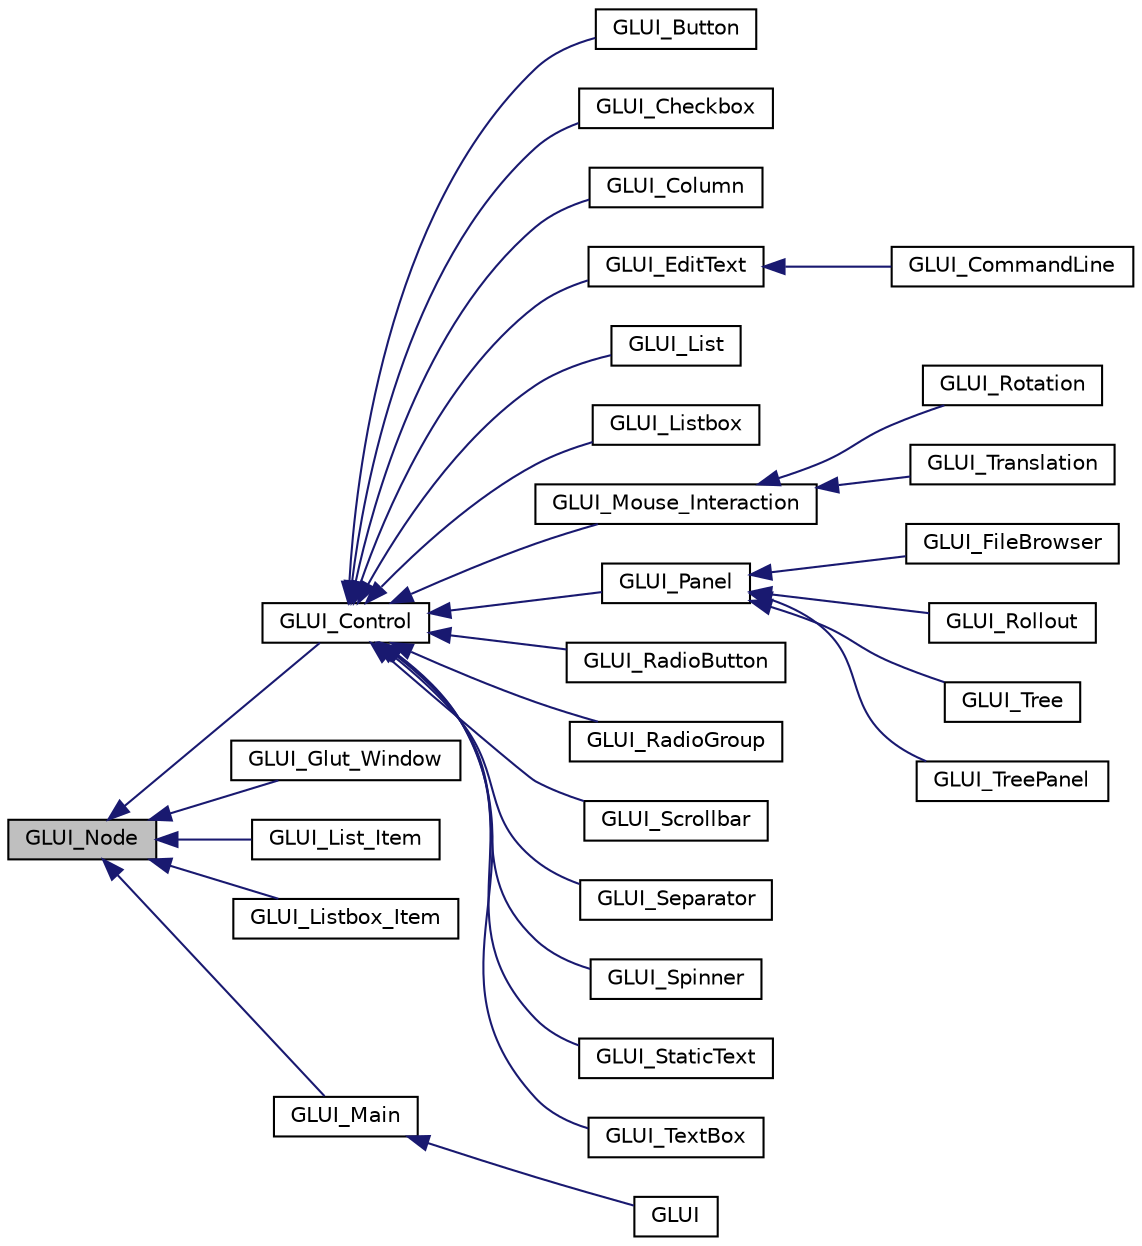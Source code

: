 digraph "GLUI_Node"
{
  edge [fontname="Helvetica",fontsize="10",labelfontname="Helvetica",labelfontsize="10"];
  node [fontname="Helvetica",fontsize="10",shape=record];
  rankdir="LR";
  Node1 [label="GLUI_Node",height=0.2,width=0.4,color="black", fillcolor="grey75", style="filled", fontcolor="black"];
  Node1 -> Node2 [dir="back",color="midnightblue",fontsize="10",style="solid",fontname="Helvetica"];
  Node2 [label="GLUI_Control",height=0.2,width=0.4,color="black", fillcolor="white", style="filled",URL="$class_g_l_u_i___control.html"];
  Node2 -> Node3 [dir="back",color="midnightblue",fontsize="10",style="solid",fontname="Helvetica"];
  Node3 [label="GLUI_Button",height=0.2,width=0.4,color="black", fillcolor="white", style="filled",URL="$class_g_l_u_i___button.html"];
  Node2 -> Node4 [dir="back",color="midnightblue",fontsize="10",style="solid",fontname="Helvetica"];
  Node4 [label="GLUI_Checkbox",height=0.2,width=0.4,color="black", fillcolor="white", style="filled",URL="$class_g_l_u_i___checkbox.html"];
  Node2 -> Node5 [dir="back",color="midnightblue",fontsize="10",style="solid",fontname="Helvetica"];
  Node5 [label="GLUI_Column",height=0.2,width=0.4,color="black", fillcolor="white", style="filled",URL="$class_g_l_u_i___column.html"];
  Node2 -> Node6 [dir="back",color="midnightblue",fontsize="10",style="solid",fontname="Helvetica"];
  Node6 [label="GLUI_EditText",height=0.2,width=0.4,color="black", fillcolor="white", style="filled",URL="$class_g_l_u_i___edit_text.html"];
  Node6 -> Node7 [dir="back",color="midnightblue",fontsize="10",style="solid",fontname="Helvetica"];
  Node7 [label="GLUI_CommandLine",height=0.2,width=0.4,color="black", fillcolor="white", style="filled",URL="$class_g_l_u_i___command_line.html"];
  Node2 -> Node8 [dir="back",color="midnightblue",fontsize="10",style="solid",fontname="Helvetica"];
  Node8 [label="GLUI_List",height=0.2,width=0.4,color="black", fillcolor="white", style="filled",URL="$class_g_l_u_i___list.html"];
  Node2 -> Node9 [dir="back",color="midnightblue",fontsize="10",style="solid",fontname="Helvetica"];
  Node9 [label="GLUI_Listbox",height=0.2,width=0.4,color="black", fillcolor="white", style="filled",URL="$class_g_l_u_i___listbox.html"];
  Node2 -> Node10 [dir="back",color="midnightblue",fontsize="10",style="solid",fontname="Helvetica"];
  Node10 [label="GLUI_Mouse_Interaction",height=0.2,width=0.4,color="black", fillcolor="white", style="filled",URL="$class_g_l_u_i___mouse___interaction.html"];
  Node10 -> Node11 [dir="back",color="midnightblue",fontsize="10",style="solid",fontname="Helvetica"];
  Node11 [label="GLUI_Rotation",height=0.2,width=0.4,color="black", fillcolor="white", style="filled",URL="$class_g_l_u_i___rotation.html"];
  Node10 -> Node12 [dir="back",color="midnightblue",fontsize="10",style="solid",fontname="Helvetica"];
  Node12 [label="GLUI_Translation",height=0.2,width=0.4,color="black", fillcolor="white", style="filled",URL="$class_g_l_u_i___translation.html"];
  Node2 -> Node13 [dir="back",color="midnightblue",fontsize="10",style="solid",fontname="Helvetica"];
  Node13 [label="GLUI_Panel",height=0.2,width=0.4,color="black", fillcolor="white", style="filled",URL="$class_g_l_u_i___panel.html"];
  Node13 -> Node14 [dir="back",color="midnightblue",fontsize="10",style="solid",fontname="Helvetica"];
  Node14 [label="GLUI_FileBrowser",height=0.2,width=0.4,color="black", fillcolor="white", style="filled",URL="$class_g_l_u_i___file_browser.html"];
  Node13 -> Node15 [dir="back",color="midnightblue",fontsize="10",style="solid",fontname="Helvetica"];
  Node15 [label="GLUI_Rollout",height=0.2,width=0.4,color="black", fillcolor="white", style="filled",URL="$class_g_l_u_i___rollout.html"];
  Node13 -> Node16 [dir="back",color="midnightblue",fontsize="10",style="solid",fontname="Helvetica"];
  Node16 [label="GLUI_Tree",height=0.2,width=0.4,color="black", fillcolor="white", style="filled",URL="$class_g_l_u_i___tree.html"];
  Node13 -> Node17 [dir="back",color="midnightblue",fontsize="10",style="solid",fontname="Helvetica"];
  Node17 [label="GLUI_TreePanel",height=0.2,width=0.4,color="black", fillcolor="white", style="filled",URL="$class_g_l_u_i___tree_panel.html"];
  Node2 -> Node18 [dir="back",color="midnightblue",fontsize="10",style="solid",fontname="Helvetica"];
  Node18 [label="GLUI_RadioButton",height=0.2,width=0.4,color="black", fillcolor="white", style="filled",URL="$class_g_l_u_i___radio_button.html"];
  Node2 -> Node19 [dir="back",color="midnightblue",fontsize="10",style="solid",fontname="Helvetica"];
  Node19 [label="GLUI_RadioGroup",height=0.2,width=0.4,color="black", fillcolor="white", style="filled",URL="$class_g_l_u_i___radio_group.html"];
  Node2 -> Node20 [dir="back",color="midnightblue",fontsize="10",style="solid",fontname="Helvetica"];
  Node20 [label="GLUI_Scrollbar",height=0.2,width=0.4,color="black", fillcolor="white", style="filled",URL="$class_g_l_u_i___scrollbar.html"];
  Node2 -> Node21 [dir="back",color="midnightblue",fontsize="10",style="solid",fontname="Helvetica"];
  Node21 [label="GLUI_Separator",height=0.2,width=0.4,color="black", fillcolor="white", style="filled",URL="$class_g_l_u_i___separator.html"];
  Node2 -> Node22 [dir="back",color="midnightblue",fontsize="10",style="solid",fontname="Helvetica"];
  Node22 [label="GLUI_Spinner",height=0.2,width=0.4,color="black", fillcolor="white", style="filled",URL="$class_g_l_u_i___spinner.html"];
  Node2 -> Node23 [dir="back",color="midnightblue",fontsize="10",style="solid",fontname="Helvetica"];
  Node23 [label="GLUI_StaticText",height=0.2,width=0.4,color="black", fillcolor="white", style="filled",URL="$class_g_l_u_i___static_text.html"];
  Node2 -> Node24 [dir="back",color="midnightblue",fontsize="10",style="solid",fontname="Helvetica"];
  Node24 [label="GLUI_TextBox",height=0.2,width=0.4,color="black", fillcolor="white", style="filled",URL="$class_g_l_u_i___text_box.html"];
  Node1 -> Node25 [dir="back",color="midnightblue",fontsize="10",style="solid",fontname="Helvetica"];
  Node25 [label="GLUI_Glut_Window",height=0.2,width=0.4,color="black", fillcolor="white", style="filled",URL="$class_g_l_u_i___glut___window.html"];
  Node1 -> Node26 [dir="back",color="midnightblue",fontsize="10",style="solid",fontname="Helvetica"];
  Node26 [label="GLUI_List_Item",height=0.2,width=0.4,color="black", fillcolor="white", style="filled",URL="$class_g_l_u_i___list___item.html"];
  Node1 -> Node27 [dir="back",color="midnightblue",fontsize="10",style="solid",fontname="Helvetica"];
  Node27 [label="GLUI_Listbox_Item",height=0.2,width=0.4,color="black", fillcolor="white", style="filled",URL="$class_g_l_u_i___listbox___item.html"];
  Node1 -> Node28 [dir="back",color="midnightblue",fontsize="10",style="solid",fontname="Helvetica"];
  Node28 [label="GLUI_Main",height=0.2,width=0.4,color="black", fillcolor="white", style="filled",URL="$class_g_l_u_i___main.html"];
  Node28 -> Node29 [dir="back",color="midnightblue",fontsize="10",style="solid",fontname="Helvetica"];
  Node29 [label="GLUI",height=0.2,width=0.4,color="black", fillcolor="white", style="filled",URL="$class_g_l_u_i.html"];
}

